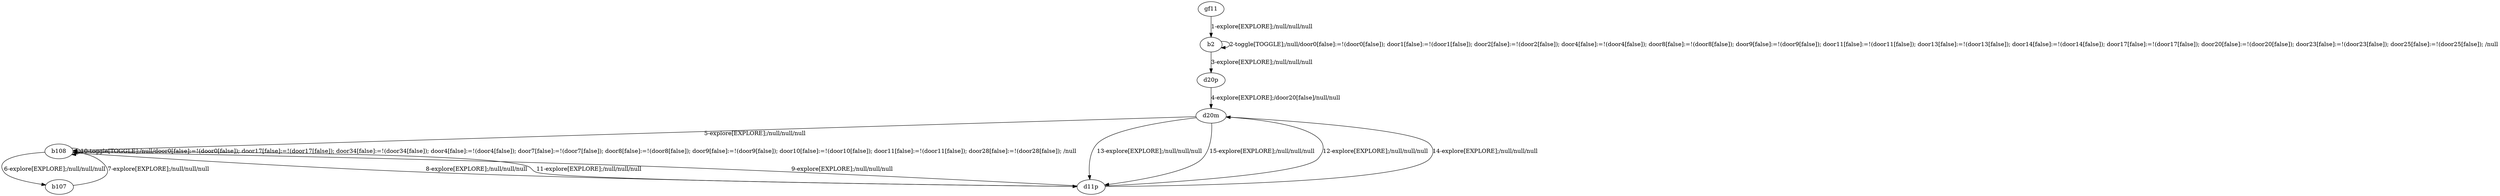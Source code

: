 # Total number of goals covered by this test: 1
# d11p --> d20m

digraph g {
"gf11" -> "b2" [label = "1-explore[EXPLORE];/null/null/null"];
"b2" -> "b2" [label = "2-toggle[TOGGLE];/null/door0[false]:=!(door0[false]); door1[false]:=!(door1[false]); door2[false]:=!(door2[false]); door4[false]:=!(door4[false]); door8[false]:=!(door8[false]); door9[false]:=!(door9[false]); door11[false]:=!(door11[false]); door13[false]:=!(door13[false]); door14[false]:=!(door14[false]); door17[false]:=!(door17[false]); door20[false]:=!(door20[false]); door23[false]:=!(door23[false]); door25[false]:=!(door25[false]); /null"];
"b2" -> "d20p" [label = "3-explore[EXPLORE];/null/null/null"];
"d20p" -> "d20m" [label = "4-explore[EXPLORE];/door20[false]/null/null"];
"d20m" -> "b108" [label = "5-explore[EXPLORE];/null/null/null"];
"b108" -> "b107" [label = "6-explore[EXPLORE];/null/null/null"];
"b107" -> "b108" [label = "7-explore[EXPLORE];/null/null/null"];
"b108" -> "d11p" [label = "8-explore[EXPLORE];/null/null/null"];
"d11p" -> "b108" [label = "9-explore[EXPLORE];/null/null/null"];
"b108" -> "b108" [label = "10-toggle[TOGGLE];/null/door0[false]:=!(door0[false]); door17[false]:=!(door17[false]); door34[false]:=!(door34[false]); door4[false]:=!(door4[false]); door7[false]:=!(door7[false]); door8[false]:=!(door8[false]); door9[false]:=!(door9[false]); door10[false]:=!(door10[false]); door11[false]:=!(door11[false]); door28[false]:=!(door28[false]); /null"];
"b108" -> "d11p" [label = "11-explore[EXPLORE];/null/null/null"];
"d11p" -> "d20m" [label = "12-explore[EXPLORE];/null/null/null"];
"d20m" -> "d11p" [label = "13-explore[EXPLORE];/null/null/null"];
"d11p" -> "d20m" [label = "14-explore[EXPLORE];/null/null/null"];
"d20m" -> "d11p" [label = "15-explore[EXPLORE];/null/null/null"];
}